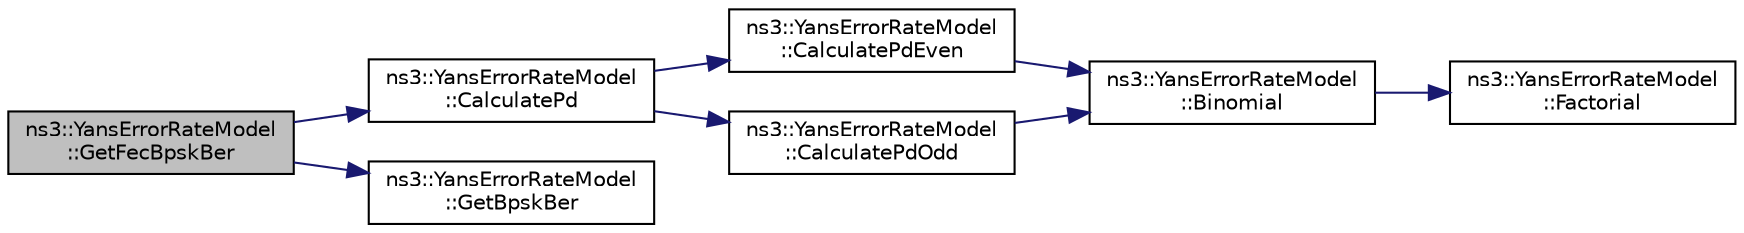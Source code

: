digraph "ns3::YansErrorRateModel::GetFecBpskBer"
{
 // LATEX_PDF_SIZE
  edge [fontname="Helvetica",fontsize="10",labelfontname="Helvetica",labelfontsize="10"];
  node [fontname="Helvetica",fontsize="10",shape=record];
  rankdir="LR";
  Node1 [label="ns3::YansErrorRateModel\l::GetFecBpskBer",height=0.2,width=0.4,color="black", fillcolor="grey75", style="filled", fontcolor="black",tooltip=" "];
  Node1 -> Node2 [color="midnightblue",fontsize="10",style="solid",fontname="Helvetica"];
  Node2 [label="ns3::YansErrorRateModel\l::CalculatePd",height=0.2,width=0.4,color="black", fillcolor="white", style="filled",URL="$classns3_1_1_yans_error_rate_model.html#ad48850540ef89d575189cf12b31d2b8d",tooltip=" "];
  Node2 -> Node3 [color="midnightblue",fontsize="10",style="solid",fontname="Helvetica"];
  Node3 [label="ns3::YansErrorRateModel\l::CalculatePdEven",height=0.2,width=0.4,color="black", fillcolor="white", style="filled",URL="$classns3_1_1_yans_error_rate_model.html#a8ba63595ae7fa4ad0afa4c9fb373a1e1",tooltip=" "];
  Node3 -> Node4 [color="midnightblue",fontsize="10",style="solid",fontname="Helvetica"];
  Node4 [label="ns3::YansErrorRateModel\l::Binomial",height=0.2,width=0.4,color="black", fillcolor="white", style="filled",URL="$classns3_1_1_yans_error_rate_model.html#a89a1fef09afb4e6e4b1eecd0805dc035",tooltip="Return Binomial distribution for a given k, p, and n."];
  Node4 -> Node5 [color="midnightblue",fontsize="10",style="solid",fontname="Helvetica"];
  Node5 [label="ns3::YansErrorRateModel\l::Factorial",height=0.2,width=0.4,color="black", fillcolor="white", style="filled",URL="$classns3_1_1_yans_error_rate_model.html#a9b6b1830a6003acbe394f6e5562a35b2",tooltip="Return k!"];
  Node2 -> Node6 [color="midnightblue",fontsize="10",style="solid",fontname="Helvetica"];
  Node6 [label="ns3::YansErrorRateModel\l::CalculatePdOdd",height=0.2,width=0.4,color="black", fillcolor="white", style="filled",URL="$classns3_1_1_yans_error_rate_model.html#ab4a4e8bb55e82a30106412eb0a7ace25",tooltip=" "];
  Node6 -> Node4 [color="midnightblue",fontsize="10",style="solid",fontname="Helvetica"];
  Node1 -> Node7 [color="midnightblue",fontsize="10",style="solid",fontname="Helvetica"];
  Node7 [label="ns3::YansErrorRateModel\l::GetBpskBer",height=0.2,width=0.4,color="black", fillcolor="white", style="filled",URL="$classns3_1_1_yans_error_rate_model.html#ae9bd3dd4e490ba56343b61677b9883af",tooltip="Return BER of BPSK with the given parameters."];
}
